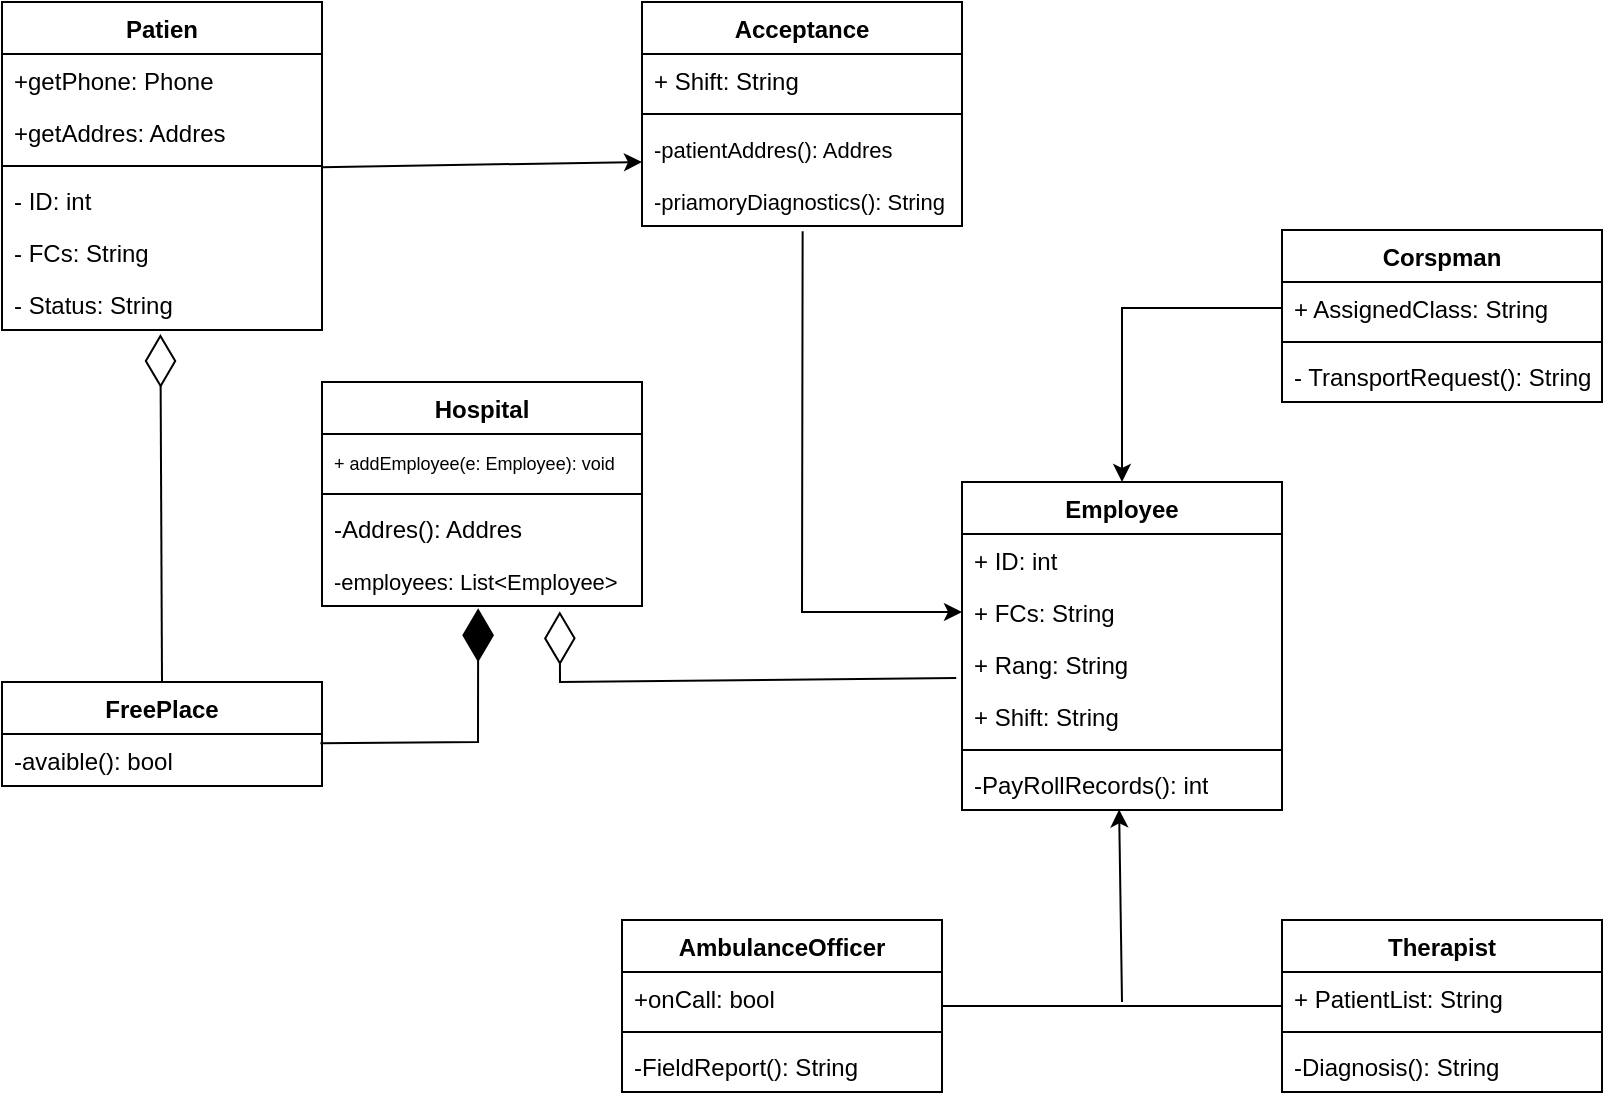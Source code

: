 <mxfile version="28.2.7">
  <diagram name="Страница — 1" id="KppPXWKaAbqTsstIkHnr">
    <mxGraphModel dx="978" dy="548" grid="1" gridSize="10" guides="1" tooltips="1" connect="1" arrows="1" fold="1" page="1" pageScale="1" pageWidth="827" pageHeight="1169" math="0" shadow="0">
      <root>
        <mxCell id="0" />
        <mxCell id="1" parent="0" />
        <mxCell id="m7epQZhievT9pAie5O2F-1" value="Patien" style="swimlane;fontStyle=1;align=center;verticalAlign=top;childLayout=stackLayout;horizontal=1;startSize=26;horizontalStack=0;resizeParent=1;resizeParentMax=0;resizeLast=0;collapsible=1;marginBottom=0;whiteSpace=wrap;html=1;" vertex="1" parent="1">
          <mxGeometry x="40" y="40" width="160" height="164" as="geometry" />
        </mxCell>
        <mxCell id="m7epQZhievT9pAie5O2F-2" value="+getPhone: Phone" style="text;strokeColor=none;fillColor=none;align=left;verticalAlign=top;spacingLeft=4;spacingRight=4;overflow=hidden;rotatable=0;points=[[0,0.5],[1,0.5]];portConstraint=eastwest;whiteSpace=wrap;html=1;" vertex="1" parent="m7epQZhievT9pAie5O2F-1">
          <mxGeometry y="26" width="160" height="26" as="geometry" />
        </mxCell>
        <mxCell id="m7epQZhievT9pAie5O2F-37" value="+getAddres: Addres" style="text;strokeColor=none;fillColor=none;align=left;verticalAlign=top;spacingLeft=4;spacingRight=4;overflow=hidden;rotatable=0;points=[[0,0.5],[1,0.5]];portConstraint=eastwest;whiteSpace=wrap;html=1;" vertex="1" parent="m7epQZhievT9pAie5O2F-1">
          <mxGeometry y="52" width="160" height="26" as="geometry" />
        </mxCell>
        <mxCell id="m7epQZhievT9pAie5O2F-3" value="" style="line;strokeWidth=1;fillColor=none;align=left;verticalAlign=middle;spacingTop=-1;spacingLeft=3;spacingRight=3;rotatable=0;labelPosition=right;points=[];portConstraint=eastwest;strokeColor=inherit;" vertex="1" parent="m7epQZhievT9pAie5O2F-1">
          <mxGeometry y="78" width="160" height="8" as="geometry" />
        </mxCell>
        <mxCell id="m7epQZhievT9pAie5O2F-4" value="- ID: int" style="text;strokeColor=none;fillColor=none;align=left;verticalAlign=top;spacingLeft=4;spacingRight=4;overflow=hidden;rotatable=0;points=[[0,0.5],[1,0.5]];portConstraint=eastwest;whiteSpace=wrap;html=1;" vertex="1" parent="m7epQZhievT9pAie5O2F-1">
          <mxGeometry y="86" width="160" height="26" as="geometry" />
        </mxCell>
        <mxCell id="m7epQZhievT9pAie5O2F-38" value="- FCs: String" style="text;strokeColor=none;fillColor=none;align=left;verticalAlign=top;spacingLeft=4;spacingRight=4;overflow=hidden;rotatable=0;points=[[0,0.5],[1,0.5]];portConstraint=eastwest;whiteSpace=wrap;html=1;" vertex="1" parent="m7epQZhievT9pAie5O2F-1">
          <mxGeometry y="112" width="160" height="26" as="geometry" />
        </mxCell>
        <mxCell id="m7epQZhievT9pAie5O2F-39" value="- Status: String" style="text;strokeColor=none;fillColor=none;align=left;verticalAlign=top;spacingLeft=4;spacingRight=4;overflow=hidden;rotatable=0;points=[[0,0.5],[1,0.5]];portConstraint=eastwest;whiteSpace=wrap;html=1;" vertex="1" parent="m7epQZhievT9pAie5O2F-1">
          <mxGeometry y="138" width="160" height="26" as="geometry" />
        </mxCell>
        <mxCell id="m7epQZhievT9pAie5O2F-5" value="Acceptance" style="swimlane;fontStyle=1;align=center;verticalAlign=top;childLayout=stackLayout;horizontal=1;startSize=26;horizontalStack=0;resizeParent=1;resizeParentMax=0;resizeLast=0;collapsible=1;marginBottom=0;whiteSpace=wrap;html=1;" vertex="1" parent="1">
          <mxGeometry x="360" y="40" width="160" height="112" as="geometry" />
        </mxCell>
        <mxCell id="m7epQZhievT9pAie5O2F-6" value="+ Shift: String" style="text;strokeColor=none;fillColor=none;align=left;verticalAlign=top;spacingLeft=4;spacingRight=4;overflow=hidden;rotatable=0;points=[[0,0.5],[1,0.5]];portConstraint=eastwest;whiteSpace=wrap;html=1;" vertex="1" parent="m7epQZhievT9pAie5O2F-5">
          <mxGeometry y="26" width="160" height="26" as="geometry" />
        </mxCell>
        <mxCell id="m7epQZhievT9pAie5O2F-7" value="" style="line;strokeWidth=1;fillColor=none;align=left;verticalAlign=middle;spacingTop=-1;spacingLeft=3;spacingRight=3;rotatable=0;labelPosition=right;points=[];portConstraint=eastwest;strokeColor=inherit;" vertex="1" parent="m7epQZhievT9pAie5O2F-5">
          <mxGeometry y="52" width="160" height="8" as="geometry" />
        </mxCell>
        <mxCell id="m7epQZhievT9pAie5O2F-8" value="&lt;font style=&quot;font-size: 11px;&quot;&gt;-patientAddres(): Addres&amp;nbsp;&lt;/font&gt;" style="text;strokeColor=none;fillColor=none;align=left;verticalAlign=top;spacingLeft=4;spacingRight=4;overflow=hidden;rotatable=0;points=[[0,0.5],[1,0.5]];portConstraint=eastwest;whiteSpace=wrap;html=1;" vertex="1" parent="m7epQZhievT9pAie5O2F-5">
          <mxGeometry y="60" width="160" height="26" as="geometry" />
        </mxCell>
        <mxCell id="m7epQZhievT9pAie5O2F-40" value="&lt;font style=&quot;font-size: 11px;&quot;&gt;-priamoryDiagnostics(): String&lt;/font&gt;" style="text;strokeColor=none;fillColor=none;align=left;verticalAlign=top;spacingLeft=4;spacingRight=4;overflow=hidden;rotatable=0;points=[[0,0.5],[1,0.5]];portConstraint=eastwest;whiteSpace=wrap;html=1;" vertex="1" parent="m7epQZhievT9pAie5O2F-5">
          <mxGeometry y="86" width="160" height="26" as="geometry" />
        </mxCell>
        <mxCell id="m7epQZhievT9pAie5O2F-9" value="Hospital" style="swimlane;fontStyle=1;align=center;verticalAlign=top;childLayout=stackLayout;horizontal=1;startSize=26;horizontalStack=0;resizeParent=1;resizeParentMax=0;resizeLast=0;collapsible=1;marginBottom=0;whiteSpace=wrap;html=1;" vertex="1" parent="1">
          <mxGeometry x="200" y="230" width="160" height="112" as="geometry" />
        </mxCell>
        <mxCell id="m7epQZhievT9pAie5O2F-10" value="&lt;font style=&quot;font-size: 9px;&quot;&gt;+ addEmployee(e: Employee): void&lt;/font&gt;" style="text;strokeColor=none;fillColor=none;align=left;verticalAlign=top;spacingLeft=4;spacingRight=4;overflow=hidden;rotatable=0;points=[[0,0.5],[1,0.5]];portConstraint=eastwest;whiteSpace=wrap;html=1;" vertex="1" parent="m7epQZhievT9pAie5O2F-9">
          <mxGeometry y="26" width="160" height="26" as="geometry" />
        </mxCell>
        <mxCell id="m7epQZhievT9pAie5O2F-11" value="" style="line;strokeWidth=1;fillColor=none;align=left;verticalAlign=middle;spacingTop=-1;spacingLeft=3;spacingRight=3;rotatable=0;labelPosition=right;points=[];portConstraint=eastwest;strokeColor=inherit;" vertex="1" parent="m7epQZhievT9pAie5O2F-9">
          <mxGeometry y="52" width="160" height="8" as="geometry" />
        </mxCell>
        <mxCell id="m7epQZhievT9pAie5O2F-12" value="-Addres(): Addres" style="text;strokeColor=none;fillColor=none;align=left;verticalAlign=top;spacingLeft=4;spacingRight=4;overflow=hidden;rotatable=0;points=[[0,0.5],[1,0.5]];portConstraint=eastwest;whiteSpace=wrap;html=1;" vertex="1" parent="m7epQZhievT9pAie5O2F-9">
          <mxGeometry y="60" width="160" height="26" as="geometry" />
        </mxCell>
        <mxCell id="m7epQZhievT9pAie5O2F-41" value="&lt;font style=&quot;font-size: 11px;&quot;&gt;-employees: List&amp;lt;Employee&amp;gt;&lt;/font&gt;" style="text;strokeColor=none;fillColor=none;align=left;verticalAlign=top;spacingLeft=4;spacingRight=4;overflow=hidden;rotatable=0;points=[[0,0.5],[1,0.5]];portConstraint=eastwest;whiteSpace=wrap;html=1;" vertex="1" parent="m7epQZhievT9pAie5O2F-9">
          <mxGeometry y="86" width="160" height="26" as="geometry" />
        </mxCell>
        <mxCell id="m7epQZhievT9pAie5O2F-13" value="FreePlace" style="swimlane;fontStyle=1;align=center;verticalAlign=top;childLayout=stackLayout;horizontal=1;startSize=26;horizontalStack=0;resizeParent=1;resizeParentMax=0;resizeLast=0;collapsible=1;marginBottom=0;whiteSpace=wrap;html=1;" vertex="1" parent="1">
          <mxGeometry x="40" y="380" width="160" height="52" as="geometry" />
        </mxCell>
        <mxCell id="m7epQZhievT9pAie5O2F-16" value="-avaible(): bool" style="text;strokeColor=none;fillColor=none;align=left;verticalAlign=top;spacingLeft=4;spacingRight=4;overflow=hidden;rotatable=0;points=[[0,0.5],[1,0.5]];portConstraint=eastwest;whiteSpace=wrap;html=1;" vertex="1" parent="m7epQZhievT9pAie5O2F-13">
          <mxGeometry y="26" width="160" height="26" as="geometry" />
        </mxCell>
        <mxCell id="m7epQZhievT9pAie5O2F-21" value="Employee" style="swimlane;fontStyle=1;align=center;verticalAlign=top;childLayout=stackLayout;horizontal=1;startSize=26;horizontalStack=0;resizeParent=1;resizeParentMax=0;resizeLast=0;collapsible=1;marginBottom=0;whiteSpace=wrap;html=1;" vertex="1" parent="1">
          <mxGeometry x="520" y="280" width="160" height="164" as="geometry" />
        </mxCell>
        <mxCell id="m7epQZhievT9pAie5O2F-22" value="+ ID: int" style="text;strokeColor=none;fillColor=none;align=left;verticalAlign=top;spacingLeft=4;spacingRight=4;overflow=hidden;rotatable=0;points=[[0,0.5],[1,0.5]];portConstraint=eastwest;whiteSpace=wrap;html=1;" vertex="1" parent="m7epQZhievT9pAie5O2F-21">
          <mxGeometry y="26" width="160" height="26" as="geometry" />
        </mxCell>
        <mxCell id="m7epQZhievT9pAie5O2F-42" value="+ FCs: String" style="text;strokeColor=none;fillColor=none;align=left;verticalAlign=top;spacingLeft=4;spacingRight=4;overflow=hidden;rotatable=0;points=[[0,0.5],[1,0.5]];portConstraint=eastwest;whiteSpace=wrap;html=1;" vertex="1" parent="m7epQZhievT9pAie5O2F-21">
          <mxGeometry y="52" width="160" height="26" as="geometry" />
        </mxCell>
        <mxCell id="m7epQZhievT9pAie5O2F-43" value="+ Rang: String" style="text;strokeColor=none;fillColor=none;align=left;verticalAlign=top;spacingLeft=4;spacingRight=4;overflow=hidden;rotatable=0;points=[[0,0.5],[1,0.5]];portConstraint=eastwest;whiteSpace=wrap;html=1;" vertex="1" parent="m7epQZhievT9pAie5O2F-21">
          <mxGeometry y="78" width="160" height="26" as="geometry" />
        </mxCell>
        <mxCell id="m7epQZhievT9pAie5O2F-44" value="+ Shift: String" style="text;strokeColor=none;fillColor=none;align=left;verticalAlign=top;spacingLeft=4;spacingRight=4;overflow=hidden;rotatable=0;points=[[0,0.5],[1,0.5]];portConstraint=eastwest;whiteSpace=wrap;html=1;" vertex="1" parent="m7epQZhievT9pAie5O2F-21">
          <mxGeometry y="104" width="160" height="26" as="geometry" />
        </mxCell>
        <mxCell id="m7epQZhievT9pAie5O2F-23" value="" style="line;strokeWidth=1;fillColor=none;align=left;verticalAlign=middle;spacingTop=-1;spacingLeft=3;spacingRight=3;rotatable=0;labelPosition=right;points=[];portConstraint=eastwest;strokeColor=inherit;" vertex="1" parent="m7epQZhievT9pAie5O2F-21">
          <mxGeometry y="130" width="160" height="8" as="geometry" />
        </mxCell>
        <mxCell id="m7epQZhievT9pAie5O2F-24" value="-PayRollRecords(): int" style="text;strokeColor=none;fillColor=none;align=left;verticalAlign=top;spacingLeft=4;spacingRight=4;overflow=hidden;rotatable=0;points=[[0,0.5],[1,0.5]];portConstraint=eastwest;whiteSpace=wrap;html=1;" vertex="1" parent="m7epQZhievT9pAie5O2F-21">
          <mxGeometry y="138" width="160" height="26" as="geometry" />
        </mxCell>
        <mxCell id="m7epQZhievT9pAie5O2F-25" value="Corspman" style="swimlane;fontStyle=1;align=center;verticalAlign=top;childLayout=stackLayout;horizontal=1;startSize=26;horizontalStack=0;resizeParent=1;resizeParentMax=0;resizeLast=0;collapsible=1;marginBottom=0;whiteSpace=wrap;html=1;" vertex="1" parent="1">
          <mxGeometry x="680" y="154" width="160" height="86" as="geometry" />
        </mxCell>
        <mxCell id="m7epQZhievT9pAie5O2F-26" value="+ AssignedClass: String" style="text;strokeColor=none;fillColor=none;align=left;verticalAlign=top;spacingLeft=4;spacingRight=4;overflow=hidden;rotatable=0;points=[[0,0.5],[1,0.5]];portConstraint=eastwest;whiteSpace=wrap;html=1;" vertex="1" parent="m7epQZhievT9pAie5O2F-25">
          <mxGeometry y="26" width="160" height="26" as="geometry" />
        </mxCell>
        <mxCell id="m7epQZhievT9pAie5O2F-27" value="" style="line;strokeWidth=1;fillColor=none;align=left;verticalAlign=middle;spacingTop=-1;spacingLeft=3;spacingRight=3;rotatable=0;labelPosition=right;points=[];portConstraint=eastwest;strokeColor=inherit;" vertex="1" parent="m7epQZhievT9pAie5O2F-25">
          <mxGeometry y="52" width="160" height="8" as="geometry" />
        </mxCell>
        <mxCell id="m7epQZhievT9pAie5O2F-28" value="- TransportRequest(): String" style="text;strokeColor=none;fillColor=none;align=left;verticalAlign=top;spacingLeft=4;spacingRight=4;overflow=hidden;rotatable=0;points=[[0,0.5],[1,0.5]];portConstraint=eastwest;whiteSpace=wrap;html=1;" vertex="1" parent="m7epQZhievT9pAie5O2F-25">
          <mxGeometry y="60" width="160" height="26" as="geometry" />
        </mxCell>
        <mxCell id="m7epQZhievT9pAie5O2F-29" value="Therapist" style="swimlane;fontStyle=1;align=center;verticalAlign=top;childLayout=stackLayout;horizontal=1;startSize=26;horizontalStack=0;resizeParent=1;resizeParentMax=0;resizeLast=0;collapsible=1;marginBottom=0;whiteSpace=wrap;html=1;" vertex="1" parent="1">
          <mxGeometry x="680" y="499" width="160" height="86" as="geometry" />
        </mxCell>
        <mxCell id="m7epQZhievT9pAie5O2F-30" value="+ PatientList: String" style="text;strokeColor=none;fillColor=none;align=left;verticalAlign=top;spacingLeft=4;spacingRight=4;overflow=hidden;rotatable=0;points=[[0,0.5],[1,0.5]];portConstraint=eastwest;whiteSpace=wrap;html=1;" vertex="1" parent="m7epQZhievT9pAie5O2F-29">
          <mxGeometry y="26" width="160" height="26" as="geometry" />
        </mxCell>
        <mxCell id="m7epQZhievT9pAie5O2F-31" value="" style="line;strokeWidth=1;fillColor=none;align=left;verticalAlign=middle;spacingTop=-1;spacingLeft=3;spacingRight=3;rotatable=0;labelPosition=right;points=[];portConstraint=eastwest;strokeColor=inherit;" vertex="1" parent="m7epQZhievT9pAie5O2F-29">
          <mxGeometry y="52" width="160" height="8" as="geometry" />
        </mxCell>
        <mxCell id="m7epQZhievT9pAie5O2F-32" value="-Diagnosis(): String" style="text;strokeColor=none;fillColor=none;align=left;verticalAlign=top;spacingLeft=4;spacingRight=4;overflow=hidden;rotatable=0;points=[[0,0.5],[1,0.5]];portConstraint=eastwest;whiteSpace=wrap;html=1;" vertex="1" parent="m7epQZhievT9pAie5O2F-29">
          <mxGeometry y="60" width="160" height="26" as="geometry" />
        </mxCell>
        <mxCell id="m7epQZhievT9pAie5O2F-33" value="AmbulanceOfficer" style="swimlane;fontStyle=1;align=center;verticalAlign=top;childLayout=stackLayout;horizontal=1;startSize=26;horizontalStack=0;resizeParent=1;resizeParentMax=0;resizeLast=0;collapsible=1;marginBottom=0;whiteSpace=wrap;html=1;" vertex="1" parent="1">
          <mxGeometry x="350" y="499" width="160" height="86" as="geometry" />
        </mxCell>
        <mxCell id="m7epQZhievT9pAie5O2F-34" value="+onCall: bool" style="text;strokeColor=none;fillColor=none;align=left;verticalAlign=top;spacingLeft=4;spacingRight=4;overflow=hidden;rotatable=0;points=[[0,0.5],[1,0.5]];portConstraint=eastwest;whiteSpace=wrap;html=1;" vertex="1" parent="m7epQZhievT9pAie5O2F-33">
          <mxGeometry y="26" width="160" height="26" as="geometry" />
        </mxCell>
        <mxCell id="m7epQZhievT9pAie5O2F-35" value="" style="line;strokeWidth=1;fillColor=none;align=left;verticalAlign=middle;spacingTop=-1;spacingLeft=3;spacingRight=3;rotatable=0;labelPosition=right;points=[];portConstraint=eastwest;strokeColor=inherit;" vertex="1" parent="m7epQZhievT9pAie5O2F-33">
          <mxGeometry y="52" width="160" height="8" as="geometry" />
        </mxCell>
        <mxCell id="m7epQZhievT9pAie5O2F-36" value="-FieldReport(): String" style="text;strokeColor=none;fillColor=none;align=left;verticalAlign=top;spacingLeft=4;spacingRight=4;overflow=hidden;rotatable=0;points=[[0,0.5],[1,0.5]];portConstraint=eastwest;whiteSpace=wrap;html=1;" vertex="1" parent="m7epQZhievT9pAie5O2F-33">
          <mxGeometry y="60" width="160" height="26" as="geometry" />
        </mxCell>
        <mxCell id="m7epQZhievT9pAie5O2F-45" value="" style="endArrow=classic;html=1;rounded=0;exitX=0.998;exitY=0.571;exitDx=0;exitDy=0;exitPerimeter=0;entryX=0;entryY=0.769;entryDx=0;entryDy=0;entryPerimeter=0;" edge="1" parent="1" source="m7epQZhievT9pAie5O2F-3" target="m7epQZhievT9pAie5O2F-8">
          <mxGeometry width="50" height="50" relative="1" as="geometry">
            <mxPoint x="290" y="280" as="sourcePoint" />
            <mxPoint x="340" y="230" as="targetPoint" />
          </mxGeometry>
        </mxCell>
        <mxCell id="m7epQZhievT9pAie5O2F-46" value="" style="endArrow=classic;html=1;rounded=0;exitX=0.502;exitY=1.099;exitDx=0;exitDy=0;exitPerimeter=0;entryX=0;entryY=0.5;entryDx=0;entryDy=0;" edge="1" parent="1" source="m7epQZhievT9pAie5O2F-40" target="m7epQZhievT9pAie5O2F-42">
          <mxGeometry width="50" height="50" relative="1" as="geometry">
            <mxPoint x="290" y="280" as="sourcePoint" />
            <mxPoint x="440" y="320" as="targetPoint" />
            <Array as="points">
              <mxPoint x="440" y="345" />
            </Array>
          </mxGeometry>
        </mxCell>
        <mxCell id="m7epQZhievT9pAie5O2F-47" value="" style="endArrow=classic;html=1;rounded=0;entryX=0.491;entryY=0.989;entryDx=0;entryDy=0;entryPerimeter=0;" edge="1" parent="1" target="m7epQZhievT9pAie5O2F-24">
          <mxGeometry width="50" height="50" relative="1" as="geometry">
            <mxPoint x="600" y="540" as="sourcePoint" />
            <mxPoint x="510" y="340" as="targetPoint" />
          </mxGeometry>
        </mxCell>
        <mxCell id="m7epQZhievT9pAie5O2F-48" value="" style="line;strokeWidth=1;fillColor=none;align=left;verticalAlign=middle;spacingTop=-1;spacingLeft=3;spacingRight=3;rotatable=0;labelPosition=right;points=[];portConstraint=eastwest;strokeColor=inherit;" vertex="1" parent="1">
          <mxGeometry x="510" y="538" width="170" height="8" as="geometry" />
        </mxCell>
        <mxCell id="m7epQZhievT9pAie5O2F-49" value="" style="endArrow=classic;html=1;rounded=0;entryX=0.5;entryY=0;entryDx=0;entryDy=0;exitX=0;exitY=0.5;exitDx=0;exitDy=0;" edge="1" parent="1" source="m7epQZhievT9pAie5O2F-26" target="m7epQZhievT9pAie5O2F-21">
          <mxGeometry width="50" height="50" relative="1" as="geometry">
            <mxPoint x="460" y="280" as="sourcePoint" />
            <mxPoint x="510" y="230" as="targetPoint" />
            <Array as="points">
              <mxPoint x="600" y="193" />
            </Array>
          </mxGeometry>
        </mxCell>
        <mxCell id="m7epQZhievT9pAie5O2F-50" value="" style="endArrow=diamondThin;endFill=0;endSize=24;html=1;rounded=0;entryX=0.495;entryY=1.077;entryDx=0;entryDy=0;entryPerimeter=0;exitX=0.5;exitY=0;exitDx=0;exitDy=0;" edge="1" parent="1" source="m7epQZhievT9pAie5O2F-13" target="m7epQZhievT9pAie5O2F-39">
          <mxGeometry width="160" relative="1" as="geometry">
            <mxPoint x="290" y="260" as="sourcePoint" />
            <mxPoint x="450" y="260" as="targetPoint" />
          </mxGeometry>
        </mxCell>
        <mxCell id="m7epQZhievT9pAie5O2F-51" value="" style="endArrow=diamondThin;endFill=1;endSize=24;html=1;rounded=0;entryX=0.488;entryY=1.044;entryDx=0;entryDy=0;entryPerimeter=0;exitX=0.995;exitY=0.177;exitDx=0;exitDy=0;exitPerimeter=0;" edge="1" parent="1" source="m7epQZhievT9pAie5O2F-16" target="m7epQZhievT9pAie5O2F-41">
          <mxGeometry width="160" relative="1" as="geometry">
            <mxPoint x="290" y="260" as="sourcePoint" />
            <mxPoint x="450" y="260" as="targetPoint" />
            <Array as="points">
              <mxPoint x="278" y="410" />
            </Array>
          </mxGeometry>
        </mxCell>
        <mxCell id="m7epQZhievT9pAie5O2F-52" value="" style="endArrow=diamondThin;endFill=0;endSize=24;html=1;rounded=0;entryX=0.743;entryY=1.103;entryDx=0;entryDy=0;entryPerimeter=0;exitX=-0.018;exitY=0.769;exitDx=0;exitDy=0;exitPerimeter=0;" edge="1" parent="1" source="m7epQZhievT9pAie5O2F-43" target="m7epQZhievT9pAie5O2F-41">
          <mxGeometry width="160" relative="1" as="geometry">
            <mxPoint x="290" y="360" as="sourcePoint" />
            <mxPoint x="450" y="360" as="targetPoint" />
            <Array as="points">
              <mxPoint x="319" y="380" />
            </Array>
          </mxGeometry>
        </mxCell>
      </root>
    </mxGraphModel>
  </diagram>
</mxfile>
